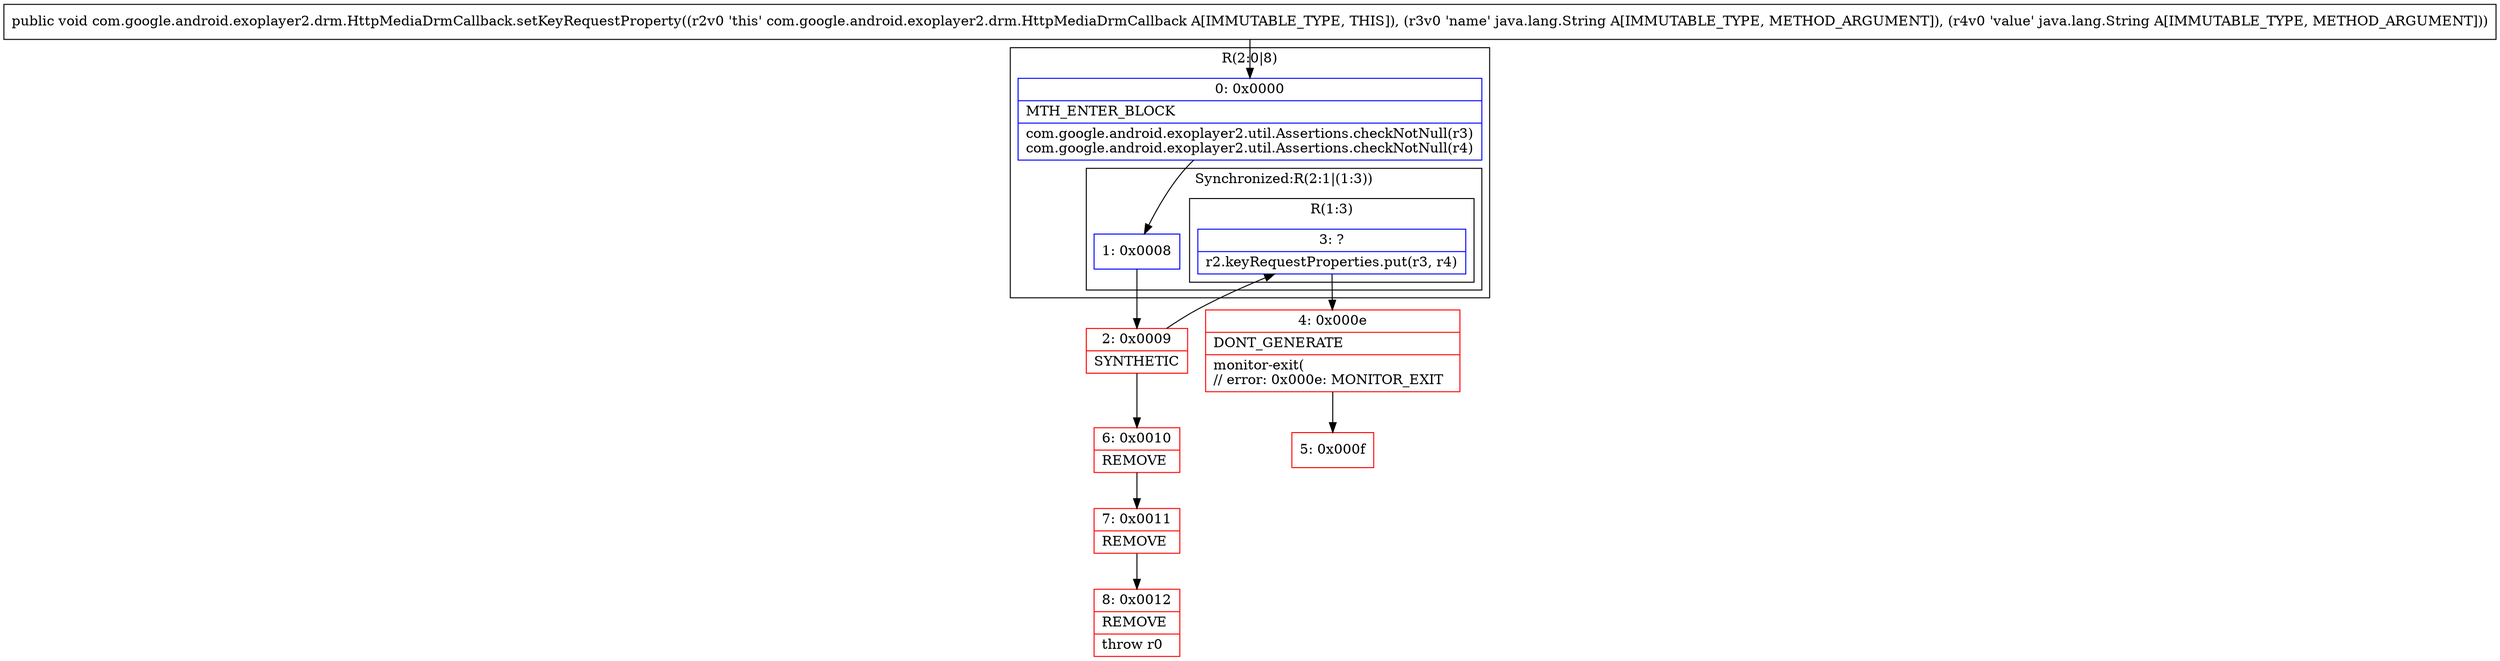 digraph "CFG forcom.google.android.exoplayer2.drm.HttpMediaDrmCallback.setKeyRequestProperty(Ljava\/lang\/String;Ljava\/lang\/String;)V" {
subgraph cluster_Region_1876351834 {
label = "R(2:0|8)";
node [shape=record,color=blue];
Node_0 [shape=record,label="{0\:\ 0x0000|MTH_ENTER_BLOCK\l|com.google.android.exoplayer2.util.Assertions.checkNotNull(r3)\lcom.google.android.exoplayer2.util.Assertions.checkNotNull(r4)\l}"];
subgraph cluster_SynchronizedRegion_1558647588 {
label = "Synchronized:R(2:1|(1:3))";
node [shape=record,color=blue];
Node_1 [shape=record,label="{1\:\ 0x0008}"];
subgraph cluster_Region_101470047 {
label = "R(1:3)";
node [shape=record,color=blue];
Node_3 [shape=record,label="{3\:\ ?|r2.keyRequestProperties.put(r3, r4)\l}"];
}
}
}
Node_2 [shape=record,color=red,label="{2\:\ 0x0009|SYNTHETIC\l}"];
Node_4 [shape=record,color=red,label="{4\:\ 0x000e|DONT_GENERATE\l|monitor\-exit(\l\/\/ error: 0x000e: MONITOR_EXIT  \l}"];
Node_5 [shape=record,color=red,label="{5\:\ 0x000f}"];
Node_6 [shape=record,color=red,label="{6\:\ 0x0010|REMOVE\l}"];
Node_7 [shape=record,color=red,label="{7\:\ 0x0011|REMOVE\l}"];
Node_8 [shape=record,color=red,label="{8\:\ 0x0012|REMOVE\l|throw r0\l}"];
MethodNode[shape=record,label="{public void com.google.android.exoplayer2.drm.HttpMediaDrmCallback.setKeyRequestProperty((r2v0 'this' com.google.android.exoplayer2.drm.HttpMediaDrmCallback A[IMMUTABLE_TYPE, THIS]), (r3v0 'name' java.lang.String A[IMMUTABLE_TYPE, METHOD_ARGUMENT]), (r4v0 'value' java.lang.String A[IMMUTABLE_TYPE, METHOD_ARGUMENT])) }"];
MethodNode -> Node_0;
Node_0 -> Node_1;
Node_1 -> Node_2;
Node_3 -> Node_4;
Node_2 -> Node_3;
Node_2 -> Node_6;
Node_4 -> Node_5;
Node_6 -> Node_7;
Node_7 -> Node_8;
}

